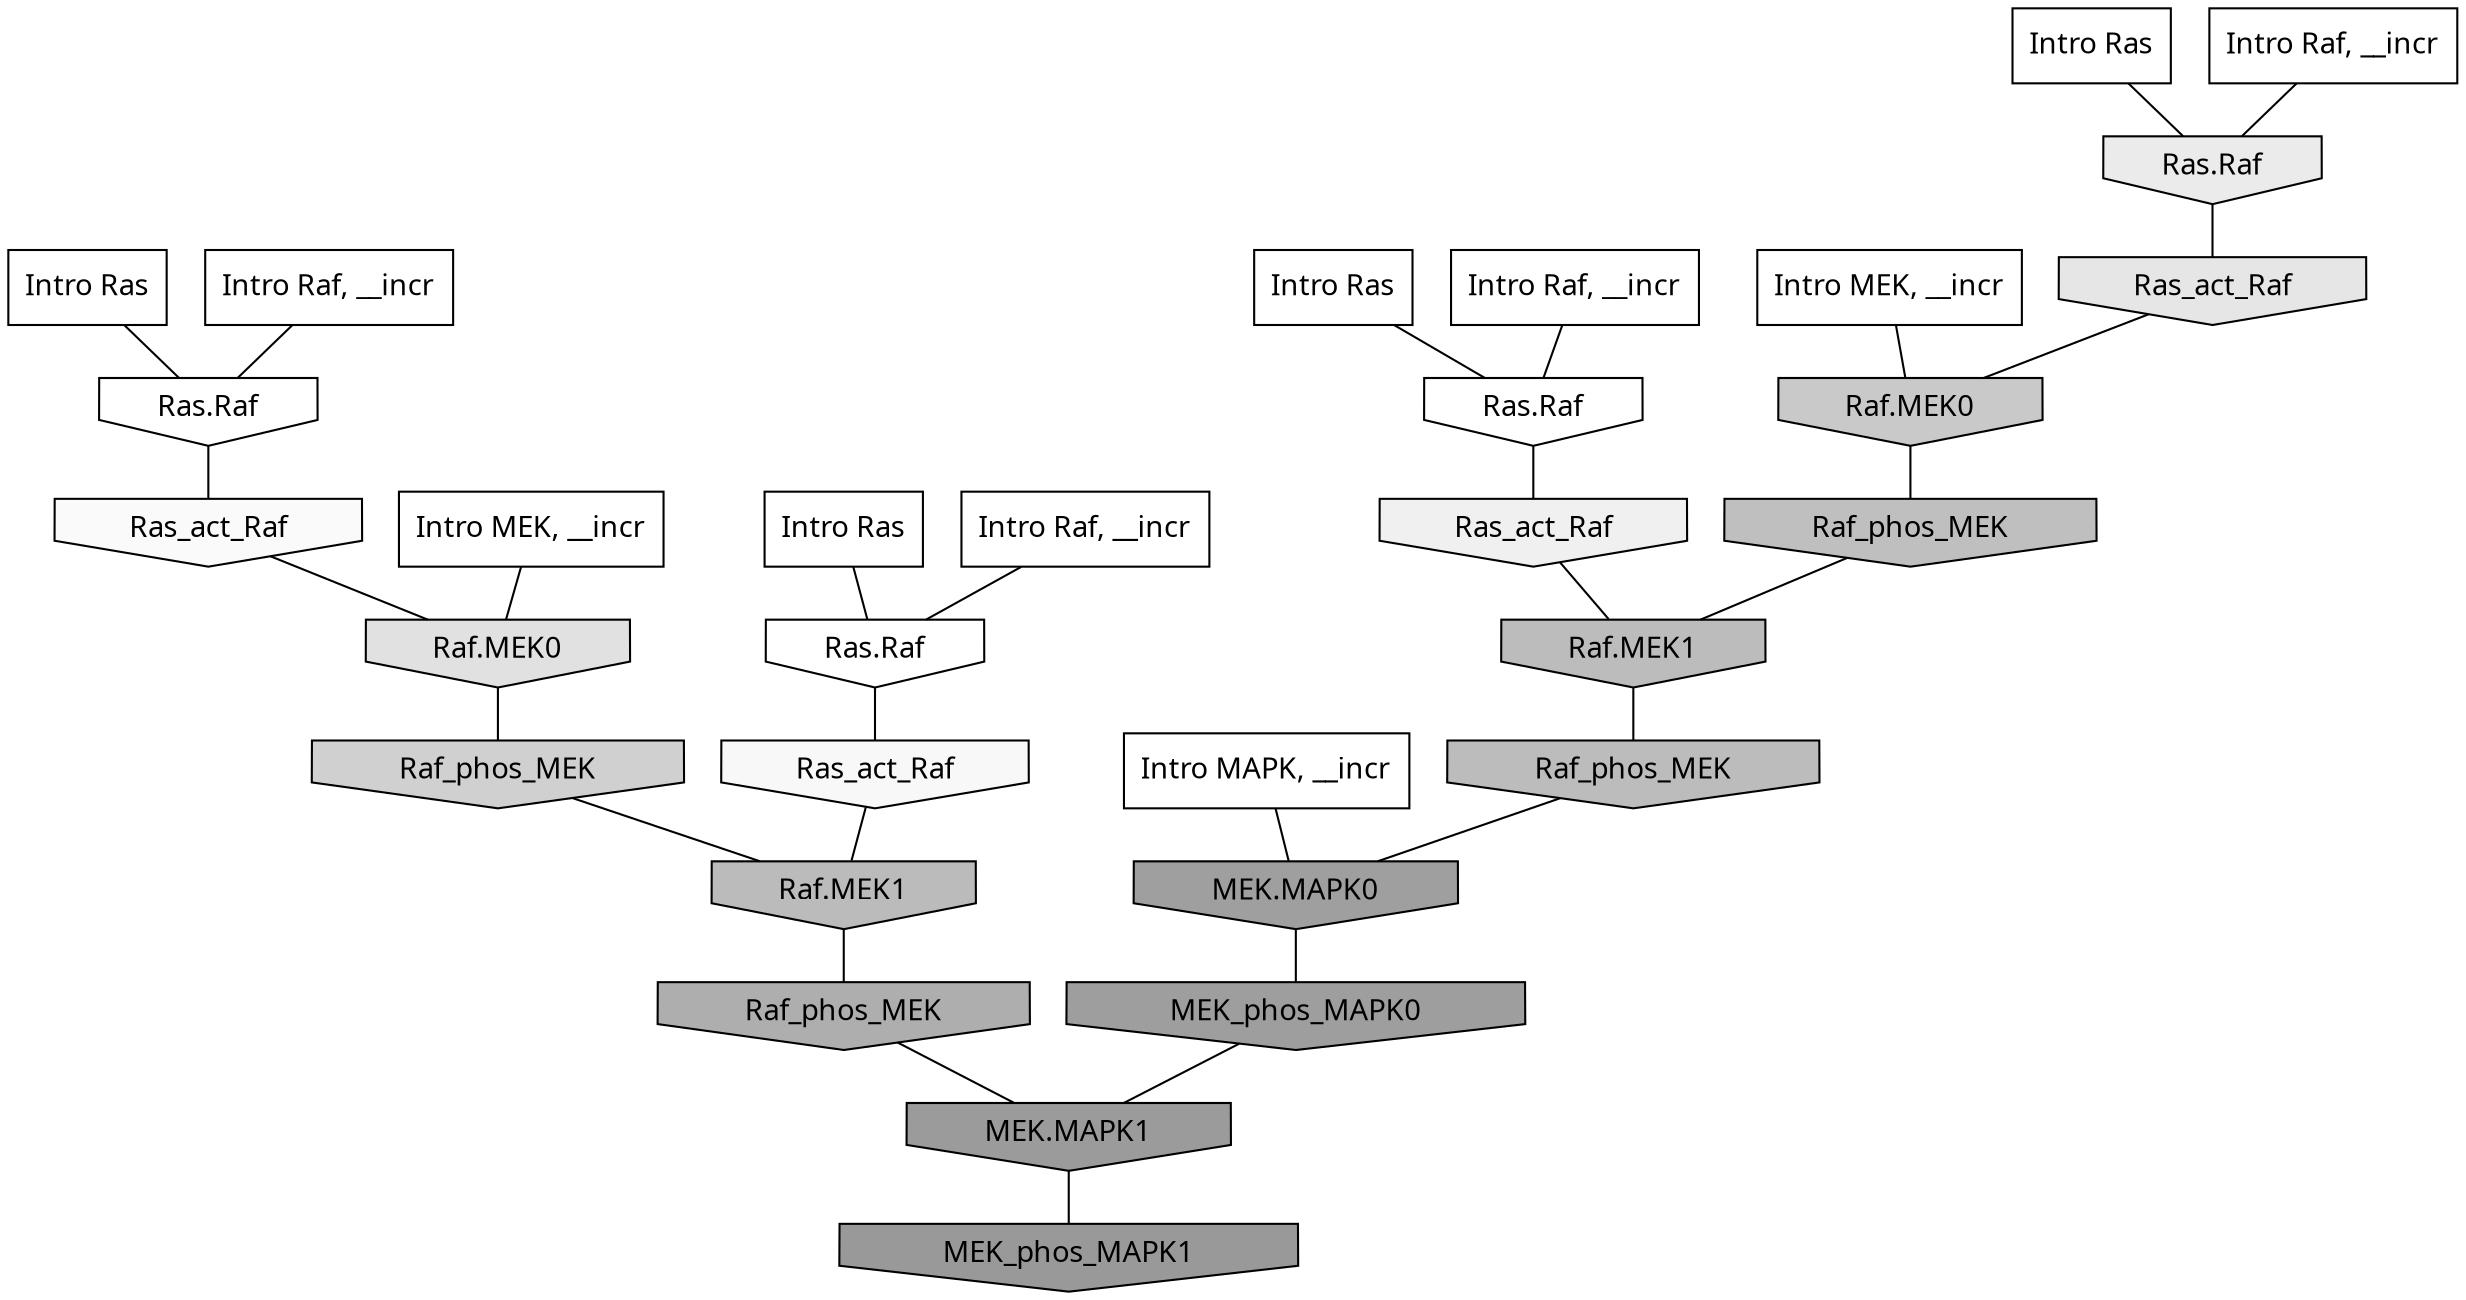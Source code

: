 digraph G{
  rankdir="TB";
  ranksep=0.30;
  node [fontname="CMU Serif"];
  edge [fontname="CMU Serif"];
  
  26 [label="Intro Ras", shape=rectangle, style=filled, fillcolor="0.000 0.000 1.000"]
  
  34 [label="Intro Ras", shape=rectangle, style=filled, fillcolor="0.000 0.000 1.000"]
  
  37 [label="Intro Ras", shape=rectangle, style=filled, fillcolor="0.000 0.000 1.000"]
  
  50 [label="Intro Ras", shape=rectangle, style=filled, fillcolor="0.000 0.000 1.000"]
  
  580 [label="Intro Raf, __incr", shape=rectangle, style=filled, fillcolor="0.000 0.000 1.000"]
  
  670 [label="Intro Raf, __incr", shape=rectangle, style=filled, fillcolor="0.000 0.000 1.000"]
  
  937 [label="Intro Raf, __incr", shape=rectangle, style=filled, fillcolor="0.000 0.000 1.000"]
  
  1007 [label="Intro Raf, __incr", shape=rectangle, style=filled, fillcolor="0.000 0.000 1.000"]
  
  1483 [label="Intro MEK, __incr", shape=rectangle, style=filled, fillcolor="0.000 0.000 1.000"]
  
  1971 [label="Intro MEK, __incr", shape=rectangle, style=filled, fillcolor="0.000 0.000 1.000"]
  
  2530 [label="Intro MAPK, __incr", shape=rectangle, style=filled, fillcolor="0.000 0.000 1.000"]
  
  3209 [label="Ras.Raf", shape=invhouse, style=filled, fillcolor="0.000 0.000 1.000"]
  
  3248 [label="Ras.Raf", shape=invhouse, style=filled, fillcolor="0.000 0.000 1.000"]
  
  3282 [label="Ras.Raf", shape=invhouse, style=filled, fillcolor="0.000 0.000 1.000"]
  
  3432 [label="Ras_act_Raf", shape=invhouse, style=filled, fillcolor="0.000 0.000 0.979"]
  
  3495 [label="Ras_act_Raf", shape=invhouse, style=filled, fillcolor="0.000 0.000 0.972"]
  
  3793 [label="Ras_act_Raf", shape=invhouse, style=filled, fillcolor="0.000 0.000 0.940"]
  
  4131 [label="Ras.Raf", shape=invhouse, style=filled, fillcolor="0.000 0.000 0.919"]
  
  4396 [label="Ras_act_Raf", shape=invhouse, style=filled, fillcolor="0.000 0.000 0.900"]
  
  4700 [label="Raf.MEK0", shape=invhouse, style=filled, fillcolor="0.000 0.000 0.882"]
  
  5910 [label="Raf_phos_MEK", shape=invhouse, style=filled, fillcolor="0.000 0.000 0.813"]
  
  6446 [label="Raf.MEK0", shape=invhouse, style=filled, fillcolor="0.000 0.000 0.788"]
  
  7657 [label="Raf_phos_MEK", shape=invhouse, style=filled, fillcolor="0.000 0.000 0.748"]
  
  7944 [label="Raf.MEK1", shape=invhouse, style=filled, fillcolor="0.000 0.000 0.738"]
  
  8016 [label="Raf_phos_MEK", shape=invhouse, style=filled, fillcolor="0.000 0.000 0.736"]
  
  8148 [label="Raf.MEK1", shape=invhouse, style=filled, fillcolor="0.000 0.000 0.733"]
  
  10092 [label="Raf_phos_MEK", shape=invhouse, style=filled, fillcolor="0.000 0.000 0.683"]
  
  13401 [label="MEK.MAPK0", shape=invhouse, style=filled, fillcolor="0.000 0.000 0.625"]
  
  13620 [label="MEK_phos_MAPK0", shape=invhouse, style=filled, fillcolor="0.000 0.000 0.621"]
  
  14728 [label="MEK.MAPK1", shape=invhouse, style=filled, fillcolor="0.000 0.000 0.607"]
  
  15210 [label="MEK_phos_MAPK1", shape=invhouse, style=filled, fillcolor="0.000 0.000 0.600"]
  
  
  14728 -> 15210 [dir=none, color="0.000 0.000 0.000"] 
  13620 -> 14728 [dir=none, color="0.000 0.000 0.000"] 
  13401 -> 13620 [dir=none, color="0.000 0.000 0.000"] 
  10092 -> 14728 [dir=none, color="0.000 0.000 0.000"] 
  8148 -> 10092 [dir=none, color="0.000 0.000 0.000"] 
  8016 -> 13401 [dir=none, color="0.000 0.000 0.000"] 
  7944 -> 8016 [dir=none, color="0.000 0.000 0.000"] 
  7657 -> 7944 [dir=none, color="0.000 0.000 0.000"] 
  6446 -> 7657 [dir=none, color="0.000 0.000 0.000"] 
  5910 -> 8148 [dir=none, color="0.000 0.000 0.000"] 
  4700 -> 5910 [dir=none, color="0.000 0.000 0.000"] 
  4396 -> 6446 [dir=none, color="0.000 0.000 0.000"] 
  4131 -> 4396 [dir=none, color="0.000 0.000 0.000"] 
  3793 -> 7944 [dir=none, color="0.000 0.000 0.000"] 
  3495 -> 8148 [dir=none, color="0.000 0.000 0.000"] 
  3432 -> 4700 [dir=none, color="0.000 0.000 0.000"] 
  3282 -> 3793 [dir=none, color="0.000 0.000 0.000"] 
  3248 -> 3432 [dir=none, color="0.000 0.000 0.000"] 
  3209 -> 3495 [dir=none, color="0.000 0.000 0.000"] 
  2530 -> 13401 [dir=none, color="0.000 0.000 0.000"] 
  1971 -> 4700 [dir=none, color="0.000 0.000 0.000"] 
  1483 -> 6446 [dir=none, color="0.000 0.000 0.000"] 
  1007 -> 3282 [dir=none, color="0.000 0.000 0.000"] 
  937 -> 3209 [dir=none, color="0.000 0.000 0.000"] 
  670 -> 4131 [dir=none, color="0.000 0.000 0.000"] 
  580 -> 3248 [dir=none, color="0.000 0.000 0.000"] 
  50 -> 4131 [dir=none, color="0.000 0.000 0.000"] 
  37 -> 3209 [dir=none, color="0.000 0.000 0.000"] 
  34 -> 3282 [dir=none, color="0.000 0.000 0.000"] 
  26 -> 3248 [dir=none, color="0.000 0.000 0.000"] 
  
  }
